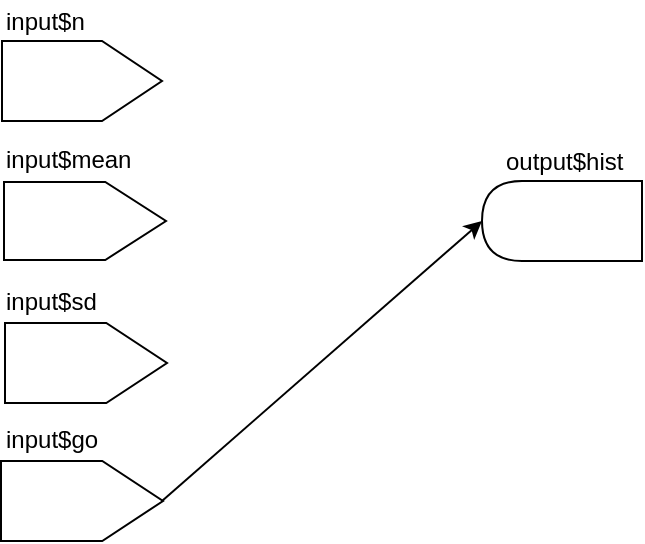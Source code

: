 <mxfile pages="1" version="11.2.5" type="device"><diagram id="rBOfzdor2YwvhJQNkZ3_" name="Page-1"><mxGraphModel dx="1422" dy="715" grid="1" gridSize="10" guides="1" tooltips="1" connect="1" arrows="1" fold="1" page="1" pageScale="1" pageWidth="827" pageHeight="1169" math="0" shadow="0"><root><mxCell id="0"/><mxCell id="1" parent="0"/><mxCell id="Gzo5kaedxqcbZ-jostde-21" style="edgeStyle=orthogonalEdgeStyle;rounded=0;orthogonalLoop=1;jettySize=auto;html=1;exitX=0.5;exitY=1;exitDx=0;exitDy=0;" parent="1" source="Gzo5kaedxqcbZ-jostde-5" edge="1"><mxGeometry relative="1" as="geometry"><mxPoint x="160.143" y="350.643" as="targetPoint"/></mxGeometry></mxCell><mxCell id="Gzo5kaedxqcbZ-jostde-5" value="" style="shape=offPageConnector;whiteSpace=wrap;html=1;rotation=-90;" parent="1" vertex="1"><mxGeometry x="100" y="310.5" width="40" height="80" as="geometry"/></mxCell><mxCell id="Gzo5kaedxqcbZ-jostde-9" value="" style="shape=offPageConnector;whiteSpace=wrap;html=1;rotation=-90;" parent="1" vertex="1"><mxGeometry x="102" y="380" width="39" height="81" as="geometry"/></mxCell><mxCell id="Gzo5kaedxqcbZ-jostde-10" value="" style="shape=offPageConnector;whiteSpace=wrap;html=1;rotation=-90;" parent="1" vertex="1"><mxGeometry x="102" y="451" width="40" height="81" as="geometry"/></mxCell><mxCell id="Gzo5kaedxqcbZ-jostde-16" value="" style="shape=delay;whiteSpace=wrap;html=1;rotation=180;" parent="1" vertex="1"><mxGeometry x="320" y="400.5" width="80" height="40" as="geometry"/></mxCell><mxCell id="Gzo5kaedxqcbZ-jostde-17" value="input$n" style="text;html=1;resizable=0;points=[];autosize=1;align=left;verticalAlign=top;spacingTop=-4;" parent="1" vertex="1"><mxGeometry x="80" y="310.5" width="50" height="20" as="geometry"/></mxCell><mxCell id="Gzo5kaedxqcbZ-jostde-18" value="input$mean" style="text;html=1;resizable=0;points=[];autosize=1;align=left;verticalAlign=top;spacingTop=-4;" parent="1" vertex="1"><mxGeometry x="80" y="379.5" width="80" height="20" as="geometry"/></mxCell><mxCell id="Gzo5kaedxqcbZ-jostde-19" value="input$sd" style="text;html=1;resizable=0;points=[];autosize=1;align=left;verticalAlign=top;spacingTop=-4;" parent="1" vertex="1"><mxGeometry x="80" y="451" width="60" height="20" as="geometry"/></mxCell><mxCell id="Gzo5kaedxqcbZ-jostde-20" value="output$hist" style="text;html=1;resizable=0;points=[];autosize=1;align=left;verticalAlign=top;spacingTop=-4;" parent="1" vertex="1"><mxGeometry x="330" y="380.5" width="70" height="20" as="geometry"/></mxCell><mxCell id="Gzo5kaedxqcbZ-jostde-24" value="" style="shape=offPageConnector;whiteSpace=wrap;html=1;rotation=-90;" parent="1" vertex="1"><mxGeometry x="100" y="520" width="40" height="81" as="geometry"/></mxCell><mxCell id="Gzo5kaedxqcbZ-jostde-25" value="input$go&lt;br&gt;" style="text;html=1;resizable=0;points=[];autosize=1;align=left;verticalAlign=top;spacingTop=-4;" parent="1" vertex="1"><mxGeometry x="80" y="520" width="60" height="20" as="geometry"/></mxCell><mxCell id="Gzo5kaedxqcbZ-jostde-29" value="" style="endArrow=classic;html=1;entryX=1;entryY=0.5;entryDx=0;entryDy=0;" parent="1" target="Gzo5kaedxqcbZ-jostde-16" edge="1"><mxGeometry width="50" height="50" relative="1" as="geometry"><mxPoint x="160" y="560.5" as="sourcePoint"/><mxPoint x="210" y="510.5" as="targetPoint"/></mxGeometry></mxCell></root></mxGraphModel></diagram></mxfile>